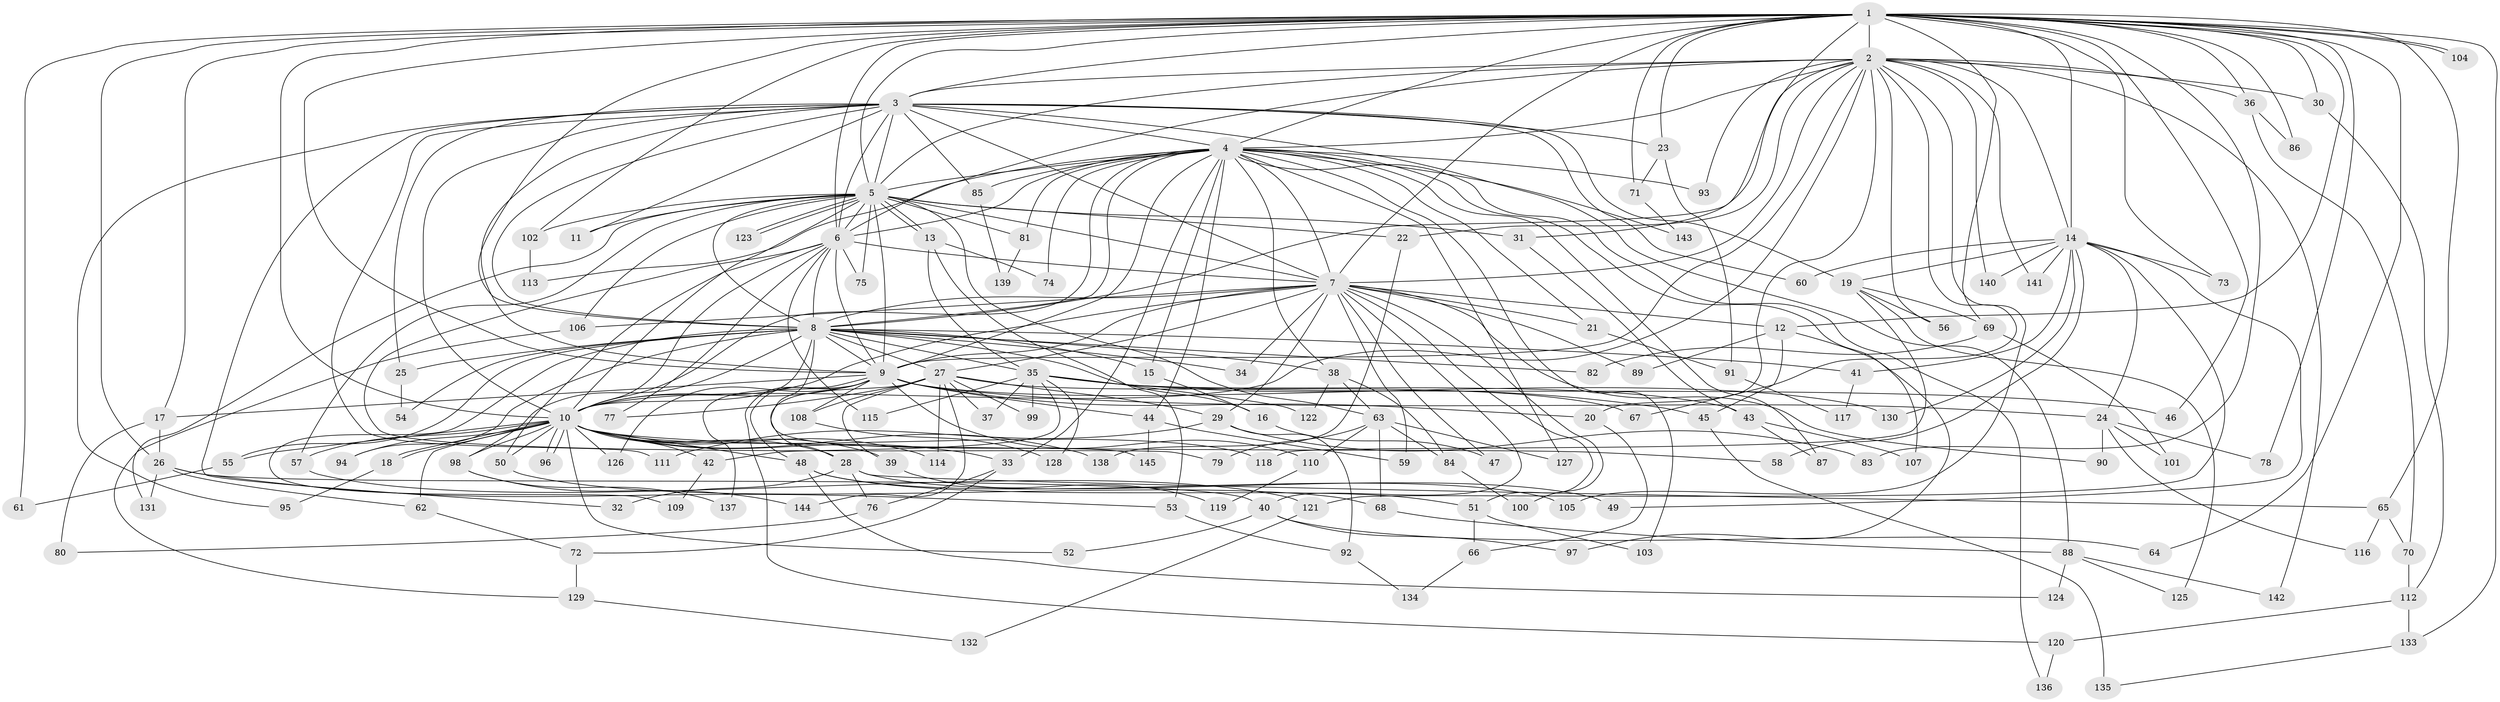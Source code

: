 // Generated by graph-tools (version 1.1) at 2025/01/03/09/25 03:01:36]
// undirected, 145 vertices, 315 edges
graph export_dot {
graph [start="1"]
  node [color=gray90,style=filled];
  1;
  2;
  3;
  4;
  5;
  6;
  7;
  8;
  9;
  10;
  11;
  12;
  13;
  14;
  15;
  16;
  17;
  18;
  19;
  20;
  21;
  22;
  23;
  24;
  25;
  26;
  27;
  28;
  29;
  30;
  31;
  32;
  33;
  34;
  35;
  36;
  37;
  38;
  39;
  40;
  41;
  42;
  43;
  44;
  45;
  46;
  47;
  48;
  49;
  50;
  51;
  52;
  53;
  54;
  55;
  56;
  57;
  58;
  59;
  60;
  61;
  62;
  63;
  64;
  65;
  66;
  67;
  68;
  69;
  70;
  71;
  72;
  73;
  74;
  75;
  76;
  77;
  78;
  79;
  80;
  81;
  82;
  83;
  84;
  85;
  86;
  87;
  88;
  89;
  90;
  91;
  92;
  93;
  94;
  95;
  96;
  97;
  98;
  99;
  100;
  101;
  102;
  103;
  104;
  105;
  106;
  107;
  108;
  109;
  110;
  111;
  112;
  113;
  114;
  115;
  116;
  117;
  118;
  119;
  120;
  121;
  122;
  123;
  124;
  125;
  126;
  127;
  128;
  129;
  130;
  131;
  132;
  133;
  134;
  135;
  136;
  137;
  138;
  139;
  140;
  141;
  142;
  143;
  144;
  145;
  1 -- 2;
  1 -- 3;
  1 -- 4;
  1 -- 5;
  1 -- 6;
  1 -- 7;
  1 -- 8;
  1 -- 9;
  1 -- 10;
  1 -- 12;
  1 -- 14;
  1 -- 17;
  1 -- 23;
  1 -- 26;
  1 -- 30;
  1 -- 31;
  1 -- 36;
  1 -- 46;
  1 -- 61;
  1 -- 64;
  1 -- 65;
  1 -- 69;
  1 -- 71;
  1 -- 73;
  1 -- 78;
  1 -- 83;
  1 -- 86;
  1 -- 102;
  1 -- 104;
  1 -- 104;
  1 -- 133;
  2 -- 3;
  2 -- 4;
  2 -- 5;
  2 -- 6;
  2 -- 7;
  2 -- 8;
  2 -- 9;
  2 -- 10;
  2 -- 14;
  2 -- 20;
  2 -- 22;
  2 -- 30;
  2 -- 36;
  2 -- 56;
  2 -- 67;
  2 -- 93;
  2 -- 105;
  2 -- 140;
  2 -- 141;
  2 -- 142;
  3 -- 4;
  3 -- 5;
  3 -- 6;
  3 -- 7;
  3 -- 8;
  3 -- 9;
  3 -- 10;
  3 -- 11;
  3 -- 19;
  3 -- 23;
  3 -- 25;
  3 -- 32;
  3 -- 60;
  3 -- 85;
  3 -- 88;
  3 -- 95;
  3 -- 111;
  4 -- 5;
  4 -- 6;
  4 -- 7;
  4 -- 8;
  4 -- 9;
  4 -- 10;
  4 -- 15;
  4 -- 21;
  4 -- 33;
  4 -- 38;
  4 -- 44;
  4 -- 74;
  4 -- 81;
  4 -- 85;
  4 -- 87;
  4 -- 93;
  4 -- 103;
  4 -- 107;
  4 -- 113;
  4 -- 127;
  4 -- 136;
  4 -- 143;
  5 -- 6;
  5 -- 7;
  5 -- 8;
  5 -- 9;
  5 -- 10;
  5 -- 11;
  5 -- 13;
  5 -- 13;
  5 -- 22;
  5 -- 31;
  5 -- 57;
  5 -- 63;
  5 -- 75;
  5 -- 81;
  5 -- 102;
  5 -- 106;
  5 -- 123;
  5 -- 123;
  5 -- 131;
  6 -- 7;
  6 -- 8;
  6 -- 9;
  6 -- 10;
  6 -- 50;
  6 -- 75;
  6 -- 77;
  6 -- 79;
  6 -- 115;
  7 -- 8;
  7 -- 9;
  7 -- 10;
  7 -- 12;
  7 -- 21;
  7 -- 27;
  7 -- 29;
  7 -- 34;
  7 -- 40;
  7 -- 47;
  7 -- 51;
  7 -- 59;
  7 -- 89;
  7 -- 90;
  7 -- 100;
  7 -- 106;
  8 -- 9;
  8 -- 10;
  8 -- 15;
  8 -- 16;
  8 -- 25;
  8 -- 27;
  8 -- 34;
  8 -- 35;
  8 -- 38;
  8 -- 41;
  8 -- 54;
  8 -- 55;
  8 -- 82;
  8 -- 94;
  8 -- 98;
  8 -- 109;
  8 -- 145;
  9 -- 10;
  9 -- 17;
  9 -- 20;
  9 -- 24;
  9 -- 44;
  9 -- 48;
  9 -- 108;
  9 -- 110;
  9 -- 120;
  9 -- 126;
  9 -- 130;
  9 -- 137;
  10 -- 18;
  10 -- 18;
  10 -- 28;
  10 -- 33;
  10 -- 39;
  10 -- 42;
  10 -- 48;
  10 -- 50;
  10 -- 52;
  10 -- 55;
  10 -- 57;
  10 -- 58;
  10 -- 62;
  10 -- 94;
  10 -- 96;
  10 -- 96;
  10 -- 98;
  10 -- 114;
  10 -- 118;
  10 -- 126;
  10 -- 138;
  12 -- 45;
  12 -- 89;
  12 -- 97;
  13 -- 35;
  13 -- 53;
  13 -- 74;
  14 -- 19;
  14 -- 24;
  14 -- 41;
  14 -- 49;
  14 -- 58;
  14 -- 60;
  14 -- 73;
  14 -- 121;
  14 -- 130;
  14 -- 140;
  14 -- 141;
  15 -- 16;
  16 -- 47;
  17 -- 26;
  17 -- 80;
  18 -- 95;
  19 -- 56;
  19 -- 69;
  19 -- 118;
  19 -- 125;
  20 -- 66;
  21 -- 91;
  22 -- 138;
  23 -- 71;
  23 -- 91;
  24 -- 78;
  24 -- 90;
  24 -- 101;
  24 -- 116;
  25 -- 54;
  26 -- 40;
  26 -- 53;
  26 -- 62;
  26 -- 131;
  27 -- 28;
  27 -- 29;
  27 -- 37;
  27 -- 39;
  27 -- 67;
  27 -- 77;
  27 -- 99;
  27 -- 108;
  27 -- 114;
  27 -- 144;
  28 -- 32;
  28 -- 49;
  28 -- 65;
  28 -- 76;
  29 -- 83;
  29 -- 92;
  29 -- 111;
  30 -- 112;
  31 -- 43;
  33 -- 72;
  33 -- 76;
  35 -- 37;
  35 -- 42;
  35 -- 43;
  35 -- 45;
  35 -- 46;
  35 -- 99;
  35 -- 115;
  35 -- 122;
  35 -- 128;
  36 -- 70;
  36 -- 86;
  38 -- 63;
  38 -- 84;
  38 -- 122;
  39 -- 119;
  40 -- 52;
  40 -- 64;
  40 -- 97;
  41 -- 117;
  42 -- 109;
  43 -- 87;
  43 -- 107;
  44 -- 59;
  44 -- 145;
  45 -- 135;
  48 -- 51;
  48 -- 105;
  48 -- 124;
  50 -- 68;
  51 -- 66;
  51 -- 103;
  53 -- 92;
  55 -- 61;
  57 -- 121;
  62 -- 72;
  63 -- 68;
  63 -- 79;
  63 -- 84;
  63 -- 110;
  63 -- 127;
  65 -- 70;
  65 -- 116;
  66 -- 134;
  68 -- 88;
  69 -- 82;
  69 -- 101;
  70 -- 112;
  71 -- 143;
  72 -- 129;
  76 -- 80;
  81 -- 139;
  84 -- 100;
  85 -- 139;
  88 -- 124;
  88 -- 125;
  88 -- 142;
  91 -- 117;
  92 -- 134;
  98 -- 137;
  98 -- 144;
  102 -- 113;
  106 -- 129;
  108 -- 128;
  110 -- 119;
  112 -- 120;
  112 -- 133;
  120 -- 136;
  121 -- 132;
  129 -- 132;
  133 -- 135;
}
